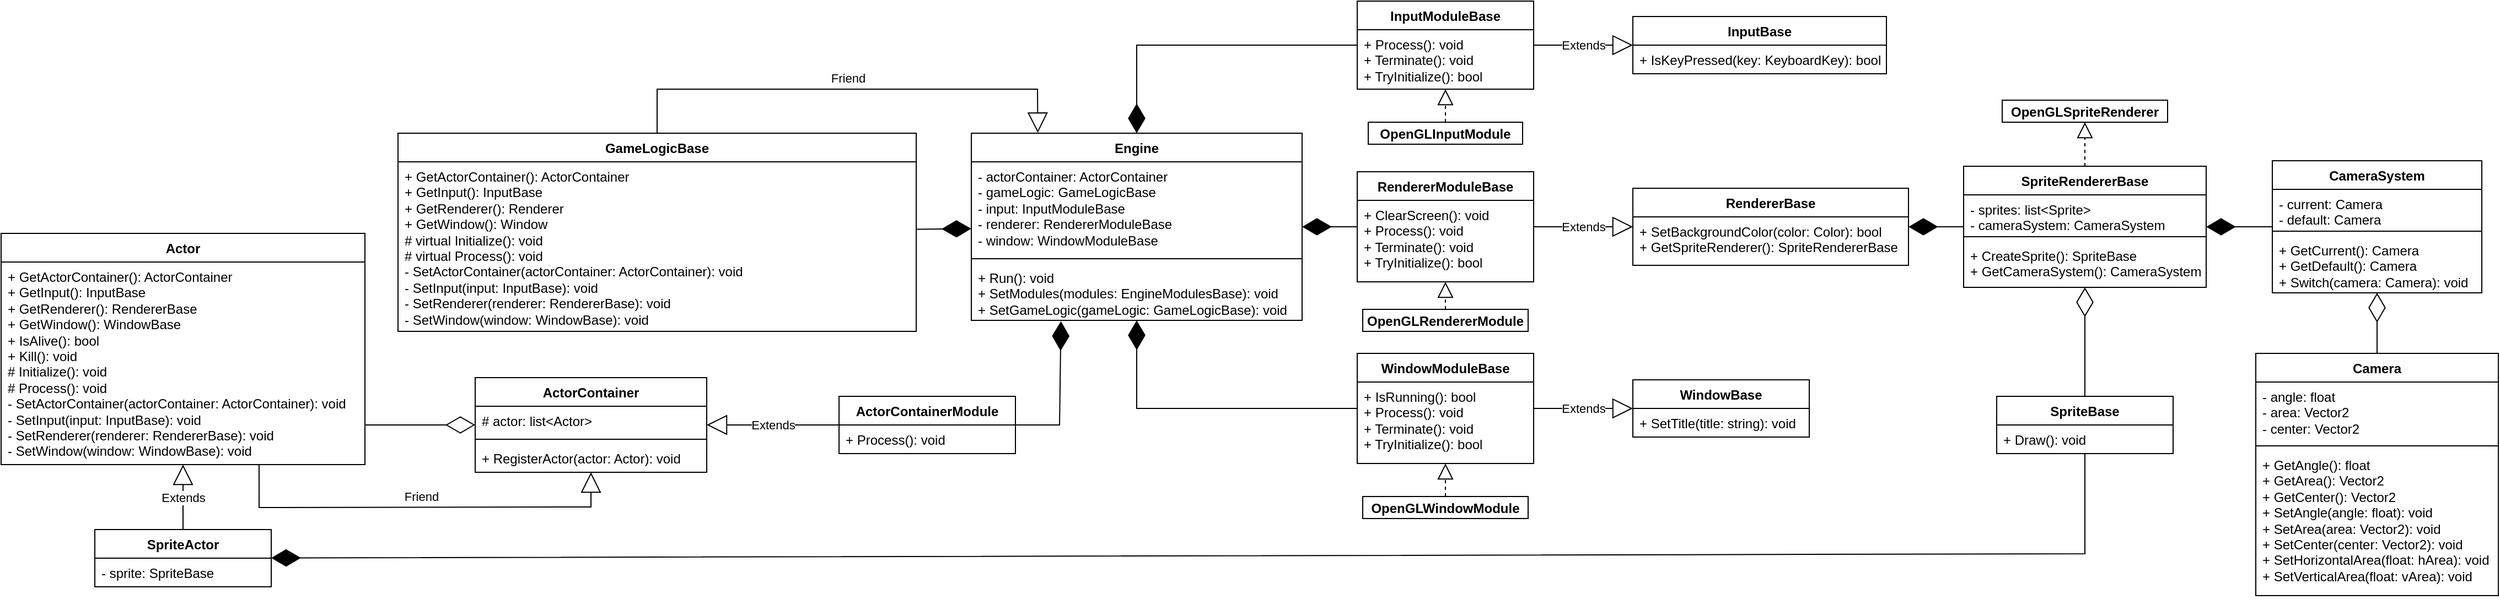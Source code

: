 <mxfile version="24.7.10">
  <diagram name="Page-1" id="s9K7G1fNYEltuWzhAecm">
    <mxGraphModel dx="2530" dy="499" grid="1" gridSize="10" guides="1" tooltips="1" connect="1" arrows="1" fold="1" page="1" pageScale="1" pageWidth="850" pageHeight="1100" math="0" shadow="0">
      <root>
        <mxCell id="0" />
        <mxCell id="1" parent="0" />
        <mxCell id="pEyvCu6OSAiKHPFv_T5z-1" value="Engine" style="swimlane;fontStyle=1;align=center;verticalAlign=top;childLayout=stackLayout;horizontal=1;startSize=26;horizontalStack=0;resizeParent=1;resizeParentMax=0;resizeLast=0;collapsible=1;marginBottom=0;whiteSpace=wrap;html=1;" parent="1" vertex="1">
          <mxGeometry x="-10" y="130" width="300" height="170" as="geometry">
            <mxRectangle x="-10" y="130" width="80" height="30" as="alternateBounds" />
          </mxGeometry>
        </mxCell>
        <mxCell id="pEyvCu6OSAiKHPFv_T5z-2" value="&lt;div&gt;- actorContainer: ActorContainer&lt;br&gt;&lt;/div&gt;&lt;div&gt;- gameLogic: GameLogicBase&lt;br&gt;&lt;/div&gt;- input: InputModuleBase&lt;div&gt;- renderer: RendererModuleBase&lt;/div&gt;&lt;div&gt;- window: WindowModuleBase&lt;/div&gt;" style="text;strokeColor=none;fillColor=none;align=left;verticalAlign=top;spacingLeft=4;spacingRight=4;overflow=hidden;rotatable=0;points=[[0,0.5],[1,0.5]];portConstraint=eastwest;whiteSpace=wrap;html=1;" parent="pEyvCu6OSAiKHPFv_T5z-1" vertex="1">
          <mxGeometry y="26" width="300" height="84" as="geometry" />
        </mxCell>
        <mxCell id="pEyvCu6OSAiKHPFv_T5z-3" value="" style="line;strokeWidth=1;fillColor=none;align=left;verticalAlign=middle;spacingTop=-1;spacingLeft=3;spacingRight=3;rotatable=0;labelPosition=right;points=[];portConstraint=eastwest;strokeColor=inherit;" parent="pEyvCu6OSAiKHPFv_T5z-1" vertex="1">
          <mxGeometry y="110" width="300" height="8" as="geometry" />
        </mxCell>
        <mxCell id="pEyvCu6OSAiKHPFv_T5z-4" value="+ Run(): void&lt;div&gt;+ SetModules(modules: EngineModulesBase): void&lt;/div&gt;&lt;div&gt;+ SetGameLogic(gameLogic: GameLogicBase): void&lt;/div&gt;" style="text;strokeColor=none;fillColor=none;align=left;verticalAlign=top;spacingLeft=4;spacingRight=4;overflow=hidden;rotatable=0;points=[[0,0.5],[1,0.5]];portConstraint=eastwest;whiteSpace=wrap;html=1;" parent="pEyvCu6OSAiKHPFv_T5z-1" vertex="1">
          <mxGeometry y="118" width="300" height="52" as="geometry" />
        </mxCell>
        <mxCell id="pEyvCu6OSAiKHPFv_T5z-5" value="" style="endArrow=diamondThin;endFill=1;endSize=24;html=1;rounded=0;" parent="1" source="pEyvCu6OSAiKHPFv_T5z-6" target="pEyvCu6OSAiKHPFv_T5z-1" edge="1">
          <mxGeometry width="160" relative="1" as="geometry">
            <mxPoint x="290" y="50" as="sourcePoint" />
            <mxPoint x="440" y="170" as="targetPoint" />
            <Array as="points">
              <mxPoint x="140" y="50" />
            </Array>
          </mxGeometry>
        </mxCell>
        <mxCell id="pEyvCu6OSAiKHPFv_T5z-6" value="InputModuleBase" style="swimlane;fontStyle=1;align=center;verticalAlign=top;childLayout=stackLayout;horizontal=1;startSize=26;horizontalStack=0;resizeParent=1;resizeParentMax=0;resizeLast=0;collapsible=1;marginBottom=0;whiteSpace=wrap;html=1;" parent="1" vertex="1">
          <mxGeometry x="340" y="10" width="160" height="80" as="geometry" />
        </mxCell>
        <mxCell id="pEyvCu6OSAiKHPFv_T5z-9" value="&lt;div&gt;+ Process(): void&lt;/div&gt;&lt;div&gt;+ Terminate(): void&lt;/div&gt;+ TryInitialize(): bool" style="text;strokeColor=none;fillColor=none;align=left;verticalAlign=top;spacingLeft=4;spacingRight=4;overflow=hidden;rotatable=0;points=[[0,0.5],[1,0.5]];portConstraint=eastwest;whiteSpace=wrap;html=1;" parent="pEyvCu6OSAiKHPFv_T5z-6" vertex="1">
          <mxGeometry y="26" width="160" height="54" as="geometry" />
        </mxCell>
        <mxCell id="pEyvCu6OSAiKHPFv_T5z-10" value="RendererModuleBase" style="swimlane;fontStyle=1;align=center;verticalAlign=top;childLayout=stackLayout;horizontal=1;startSize=26;horizontalStack=0;resizeParent=1;resizeParentMax=0;resizeLast=0;collapsible=1;marginBottom=0;whiteSpace=wrap;html=1;" parent="1" vertex="1">
          <mxGeometry x="340" y="165" width="160" height="100" as="geometry">
            <mxRectangle x="360" y="127" width="160" height="30" as="alternateBounds" />
          </mxGeometry>
        </mxCell>
        <mxCell id="pEyvCu6OSAiKHPFv_T5z-11" value="&lt;div&gt;+ ClearScreen(): void&lt;/div&gt;&lt;div&gt;+ Process(): void&lt;/div&gt;&lt;div&gt;+ Terminate(): void&lt;/div&gt;+ TryInitialize(): bool" style="text;strokeColor=none;fillColor=none;align=left;verticalAlign=top;spacingLeft=4;spacingRight=4;overflow=hidden;rotatable=0;points=[[0,0.5],[1,0.5]];portConstraint=eastwest;whiteSpace=wrap;html=1;" parent="pEyvCu6OSAiKHPFv_T5z-10" vertex="1">
          <mxGeometry y="26" width="160" height="74" as="geometry" />
        </mxCell>
        <mxCell id="pEyvCu6OSAiKHPFv_T5z-12" value="WindowModuleBase" style="swimlane;fontStyle=1;align=center;verticalAlign=top;childLayout=stackLayout;horizontal=1;startSize=26;horizontalStack=0;resizeParent=1;resizeParentMax=0;resizeLast=0;collapsible=1;marginBottom=0;whiteSpace=wrap;html=1;" parent="1" vertex="1">
          <mxGeometry x="340" y="330" width="160" height="100" as="geometry" />
        </mxCell>
        <mxCell id="pEyvCu6OSAiKHPFv_T5z-13" value="&lt;div&gt;+ IsRunning(): bool&lt;/div&gt;&lt;div&gt;+ Process(): void&lt;/div&gt;&lt;div&gt;+ Terminate(): void&lt;/div&gt;+ TryInitialize(): bool" style="text;strokeColor=none;fillColor=none;align=left;verticalAlign=top;spacingLeft=4;spacingRight=4;overflow=hidden;rotatable=0;points=[[0,0.5],[1,0.5]];portConstraint=eastwest;whiteSpace=wrap;html=1;" parent="pEyvCu6OSAiKHPFv_T5z-12" vertex="1">
          <mxGeometry y="26" width="160" height="74" as="geometry" />
        </mxCell>
        <mxCell id="pEyvCu6OSAiKHPFv_T5z-14" value="" style="endArrow=diamondThin;endFill=1;endSize=24;html=1;rounded=0;" parent="1" source="pEyvCu6OSAiKHPFv_T5z-10" target="pEyvCu6OSAiKHPFv_T5z-1" edge="1">
          <mxGeometry width="160" relative="1" as="geometry">
            <mxPoint x="150" y="340" as="sourcePoint" />
            <mxPoint x="310" y="340" as="targetPoint" />
          </mxGeometry>
        </mxCell>
        <mxCell id="pEyvCu6OSAiKHPFv_T5z-15" value="" style="endArrow=diamondThin;endFill=1;endSize=24;html=1;rounded=0;" parent="1" source="pEyvCu6OSAiKHPFv_T5z-12" target="pEyvCu6OSAiKHPFv_T5z-1" edge="1">
          <mxGeometry width="160" relative="1" as="geometry">
            <mxPoint x="130" y="310" as="sourcePoint" />
            <mxPoint x="290" y="310" as="targetPoint" />
            <Array as="points">
              <mxPoint x="140" y="380" />
            </Array>
          </mxGeometry>
        </mxCell>
        <mxCell id="pEyvCu6OSAiKHPFv_T5z-16" value="InputBase" style="swimlane;fontStyle=1;align=center;verticalAlign=top;childLayout=stackLayout;horizontal=1;startSize=26;horizontalStack=0;resizeParent=1;resizeParentMax=0;resizeLast=0;collapsible=1;marginBottom=0;whiteSpace=wrap;html=1;" parent="1" vertex="1">
          <mxGeometry x="590" y="24" width="230" height="52" as="geometry" />
        </mxCell>
        <mxCell id="pEyvCu6OSAiKHPFv_T5z-17" value="+ IsKeyPressed(key: KeyboardKey): bool" style="text;strokeColor=none;fillColor=none;align=left;verticalAlign=top;spacingLeft=4;spacingRight=4;overflow=hidden;rotatable=0;points=[[0,0.5],[1,0.5]];portConstraint=eastwest;whiteSpace=wrap;html=1;" parent="pEyvCu6OSAiKHPFv_T5z-16" vertex="1">
          <mxGeometry y="26" width="230" height="26" as="geometry" />
        </mxCell>
        <mxCell id="pEyvCu6OSAiKHPFv_T5z-20" value="Extends" style="endArrow=block;endSize=16;endFill=0;html=1;rounded=0;" parent="1" source="pEyvCu6OSAiKHPFv_T5z-6" target="pEyvCu6OSAiKHPFv_T5z-16" edge="1">
          <mxGeometry width="160" relative="1" as="geometry">
            <mxPoint x="180" y="280" as="sourcePoint" />
            <mxPoint x="340" y="280" as="targetPoint" />
          </mxGeometry>
        </mxCell>
        <mxCell id="pEyvCu6OSAiKHPFv_T5z-21" value="RendererBase" style="swimlane;fontStyle=1;align=center;verticalAlign=top;childLayout=stackLayout;horizontal=1;startSize=26;horizontalStack=0;resizeParent=1;resizeParentMax=0;resizeLast=0;collapsible=1;marginBottom=0;whiteSpace=wrap;html=1;" parent="1" vertex="1">
          <mxGeometry x="590" y="180" width="250" height="70" as="geometry" />
        </mxCell>
        <mxCell id="pEyvCu6OSAiKHPFv_T5z-22" value="+ SetBackgroundColor(color: Color): bool&lt;div&gt;+ GetSpriteRenderer(): SpriteRendererBase&lt;/div&gt;" style="text;strokeColor=none;fillColor=none;align=left;verticalAlign=top;spacingLeft=4;spacingRight=4;overflow=hidden;rotatable=0;points=[[0,0.5],[1,0.5]];portConstraint=eastwest;whiteSpace=wrap;html=1;" parent="pEyvCu6OSAiKHPFv_T5z-21" vertex="1">
          <mxGeometry y="26" width="250" height="44" as="geometry" />
        </mxCell>
        <mxCell id="pEyvCu6OSAiKHPFv_T5z-25" value="Extends" style="endArrow=block;endSize=16;endFill=0;html=1;rounded=0;" parent="1" source="pEyvCu6OSAiKHPFv_T5z-10" target="pEyvCu6OSAiKHPFv_T5z-21" edge="1">
          <mxGeometry width="160" relative="1" as="geometry">
            <mxPoint x="520" y="293" as="sourcePoint" />
            <mxPoint x="680" y="293" as="targetPoint" />
          </mxGeometry>
        </mxCell>
        <mxCell id="pEyvCu6OSAiKHPFv_T5z-26" value="WindowBase" style="swimlane;fontStyle=1;align=center;verticalAlign=top;childLayout=stackLayout;horizontal=1;startSize=26;horizontalStack=0;resizeParent=1;resizeParentMax=0;resizeLast=0;collapsible=1;marginBottom=0;whiteSpace=wrap;html=1;" parent="1" vertex="1">
          <mxGeometry x="590" y="354" width="160" height="52" as="geometry" />
        </mxCell>
        <mxCell id="pEyvCu6OSAiKHPFv_T5z-29" value="+ SetTitle(title: string): void" style="text;strokeColor=none;fillColor=none;align=left;verticalAlign=top;spacingLeft=4;spacingRight=4;overflow=hidden;rotatable=0;points=[[0,0.5],[1,0.5]];portConstraint=eastwest;whiteSpace=wrap;html=1;" parent="pEyvCu6OSAiKHPFv_T5z-26" vertex="1">
          <mxGeometry y="26" width="160" height="26" as="geometry" />
        </mxCell>
        <mxCell id="pEyvCu6OSAiKHPFv_T5z-30" value="Extends" style="endArrow=block;endSize=16;endFill=0;html=1;rounded=0;" parent="1" source="pEyvCu6OSAiKHPFv_T5z-12" target="pEyvCu6OSAiKHPFv_T5z-26" edge="1">
          <mxGeometry width="160" relative="1" as="geometry">
            <mxPoint x="350" y="476" as="sourcePoint" />
            <mxPoint x="510" y="476" as="targetPoint" />
          </mxGeometry>
        </mxCell>
        <mxCell id="pEyvCu6OSAiKHPFv_T5z-31" value="" style="endArrow=block;dashed=1;endFill=0;endSize=12;html=1;rounded=0;" parent="1" source="pEyvCu6OSAiKHPFv_T5z-36" target="pEyvCu6OSAiKHPFv_T5z-6" edge="1">
          <mxGeometry width="160" relative="1" as="geometry">
            <mxPoint x="420" y="144" as="sourcePoint" />
            <mxPoint x="470" y="170" as="targetPoint" />
          </mxGeometry>
        </mxCell>
        <mxCell id="pEyvCu6OSAiKHPFv_T5z-36" value="&lt;p style=&quot;margin:0px;margin-top:4px;text-align:center;&quot;&gt;&lt;b&gt;OpenGLInputModule&lt;/b&gt;&lt;/p&gt;" style="verticalAlign=top;align=left;overflow=fill;html=1;whiteSpace=wrap;" parent="1" vertex="1">
          <mxGeometry x="350" y="120" width="140" height="20" as="geometry" />
        </mxCell>
        <mxCell id="pEyvCu6OSAiKHPFv_T5z-37" value="&lt;p style=&quot;margin:0px;margin-top:4px;text-align:center;&quot;&gt;&lt;b&gt;OpenGLRendererModule&lt;/b&gt;&lt;/p&gt;" style="verticalAlign=top;align=left;overflow=fill;html=1;whiteSpace=wrap;" parent="1" vertex="1">
          <mxGeometry x="345" y="290" width="150" height="20" as="geometry" />
        </mxCell>
        <mxCell id="pEyvCu6OSAiKHPFv_T5z-38" value="&lt;p style=&quot;margin:0px;margin-top:4px;text-align:center;&quot;&gt;&lt;b&gt;OpenGLWindowModule&lt;/b&gt;&lt;/p&gt;" style="verticalAlign=top;align=left;overflow=fill;html=1;whiteSpace=wrap;" parent="1" vertex="1">
          <mxGeometry x="345" y="460" width="150" height="20" as="geometry" />
        </mxCell>
        <mxCell id="pEyvCu6OSAiKHPFv_T5z-39" value="" style="endArrow=block;dashed=1;endFill=0;endSize=12;html=1;rounded=0;" parent="1" source="pEyvCu6OSAiKHPFv_T5z-37" target="pEyvCu6OSAiKHPFv_T5z-10" edge="1">
          <mxGeometry width="160" relative="1" as="geometry">
            <mxPoint x="100" y="350" as="sourcePoint" />
            <mxPoint x="260" y="350" as="targetPoint" />
          </mxGeometry>
        </mxCell>
        <mxCell id="pEyvCu6OSAiKHPFv_T5z-40" value="" style="endArrow=block;dashed=1;endFill=0;endSize=12;html=1;rounded=0;" parent="1" source="pEyvCu6OSAiKHPFv_T5z-38" target="pEyvCu6OSAiKHPFv_T5z-12" edge="1">
          <mxGeometry width="160" relative="1" as="geometry">
            <mxPoint x="110" y="460" as="sourcePoint" />
            <mxPoint x="270" y="460" as="targetPoint" />
          </mxGeometry>
        </mxCell>
        <mxCell id="pEyvCu6OSAiKHPFv_T5z-41" value="Actor" style="swimlane;fontStyle=1;align=center;verticalAlign=top;childLayout=stackLayout;horizontal=1;startSize=26;horizontalStack=0;resizeParent=1;resizeParentMax=0;resizeLast=0;collapsible=1;marginBottom=0;whiteSpace=wrap;html=1;" parent="1" vertex="1">
          <mxGeometry x="-890" y="221" width="330" height="210" as="geometry" />
        </mxCell>
        <mxCell id="pEyvCu6OSAiKHPFv_T5z-44" value="&lt;div&gt;+ GetActorContainer(): ActorContainer&lt;/div&gt;+ GetInput(): InputBase&lt;div&gt;+ GetRenderer(): RendererBase&lt;/div&gt;&lt;div&gt;&lt;span style=&quot;background-color: initial;&quot;&gt;+ GetWindow(): WindowBase&lt;/span&gt;&lt;br&gt;&lt;/div&gt;&lt;div&gt;+ IsAlive(): bool&lt;/div&gt;&lt;div&gt;+ Kill(): void&lt;/div&gt;&lt;div&gt;# Initialize(): void&lt;/div&gt;&lt;div&gt;# Process(): void&lt;/div&gt;&lt;div&gt;&lt;span style=&quot;background-color: initial;&quot;&gt;- SetActorContainer(actorContainer: ActorContainer): void&lt;/span&gt;&lt;/div&gt;&lt;div&gt;&lt;span style=&quot;background-color: initial;&quot;&gt;-&lt;/span&gt;&lt;span style=&quot;background-color: initial;&quot;&gt;&amp;nbsp;SetInput(&lt;/span&gt;&lt;span style=&quot;background-color: initial;&quot;&gt;input: InputBase&lt;/span&gt;&lt;span style=&quot;background-color: initial;&quot;&gt;): void&lt;/span&gt;&lt;br&gt;&lt;/div&gt;&lt;div&gt;&lt;span style=&quot;background-color: initial;&quot;&gt;- SetRenderer(renderer: RendererBase): void&lt;/span&gt;&lt;/div&gt;&lt;div&gt;&lt;span style=&quot;background-color: initial;&quot;&gt;- SetWindow(window: WindowBase): void&lt;/span&gt;&lt;br&gt;&lt;/div&gt;" style="text;strokeColor=none;fillColor=none;align=left;verticalAlign=top;spacingLeft=4;spacingRight=4;overflow=hidden;rotatable=0;points=[[0,0.5],[1,0.5]];portConstraint=eastwest;whiteSpace=wrap;html=1;" parent="pEyvCu6OSAiKHPFv_T5z-41" vertex="1">
          <mxGeometry y="26" width="330" height="184" as="geometry" />
        </mxCell>
        <mxCell id="pEyvCu6OSAiKHPFv_T5z-45" value="GameLogicBase" style="swimlane;fontStyle=1;align=center;verticalAlign=top;childLayout=stackLayout;horizontal=1;startSize=26;horizontalStack=0;resizeParent=1;resizeParentMax=0;resizeLast=0;collapsible=1;marginBottom=0;whiteSpace=wrap;html=1;" parent="1" vertex="1">
          <mxGeometry x="-530" y="130" width="470" height="180" as="geometry" />
        </mxCell>
        <mxCell id="pEyvCu6OSAiKHPFv_T5z-48" value="&lt;div&gt;&lt;span style=&quot;background-color: initial;&quot;&gt;+ GetActorContainer(): ActorContainer&lt;/span&gt;&lt;/div&gt;&lt;div&gt;&lt;span style=&quot;background-color: initial;&quot;&gt;+ GetInput(): InputBase&lt;/span&gt;&lt;br&gt;&lt;/div&gt;&lt;div&gt;&lt;span style=&quot;background-color: initial;&quot;&gt;+ GetRenderer(): Renderer&lt;/span&gt;&lt;/div&gt;&lt;div&gt;&lt;span style=&quot;background-color: initial;&quot;&gt;+ GetWindow(): Window&lt;/span&gt;&lt;br&gt;&lt;/div&gt;&lt;div&gt;&lt;div&gt;&lt;span style=&quot;background-color: initial;&quot;&gt;# virtual Initialize(): void&lt;/span&gt;&lt;br&gt;&lt;/div&gt;&lt;div&gt;&lt;span style=&quot;background-color: initial;&quot;&gt;# virtual Process(): void&lt;/span&gt;&lt;/div&gt;&lt;/div&gt;&lt;div&gt;- SetActorContainer(actorContainer: ActorContainer): void&lt;span style=&quot;background-color: initial;&quot;&gt;&lt;br&gt;&lt;/span&gt;&lt;/div&gt;&lt;div&gt;- SetInput(input: InputBase): void&lt;span style=&quot;background-color: initial;&quot;&gt;&lt;br&gt;&lt;/span&gt;&lt;/div&gt;&lt;div&gt;- SetRenderer(renderer: RendererBase): void&lt;/div&gt;&lt;div&gt;- SetWindow(window: WindowBase): void&lt;/div&gt;" style="text;strokeColor=none;fillColor=none;align=left;verticalAlign=top;spacingLeft=4;spacingRight=4;overflow=hidden;rotatable=0;points=[[0,0.5],[1,0.5]];portConstraint=eastwest;whiteSpace=wrap;html=1;" parent="pEyvCu6OSAiKHPFv_T5z-45" vertex="1">
          <mxGeometry y="26" width="470" height="154" as="geometry" />
        </mxCell>
        <mxCell id="pEyvCu6OSAiKHPFv_T5z-59" value="" style="endArrow=diamondThin;endFill=1;endSize=24;html=1;rounded=0;entryX=0.271;entryY=1.014;entryDx=0;entryDy=0;entryPerimeter=0;" parent="1" source="pEyvCu6OSAiKHPFv_T5z-62" target="pEyvCu6OSAiKHPFv_T5z-4" edge="1">
          <mxGeometry width="160" relative="1" as="geometry">
            <mxPoint x="-130" y="420" as="sourcePoint" />
            <mxPoint x="30" y="420" as="targetPoint" />
            <Array as="points">
              <mxPoint x="70" y="395" />
            </Array>
          </mxGeometry>
        </mxCell>
        <mxCell id="pEyvCu6OSAiKHPFv_T5z-61" value="Friend" style="endArrow=block;endSize=16;endFill=0;html=1;rounded=0;exitX=0.709;exitY=1.001;exitDx=0;exitDy=0;exitPerimeter=0;" parent="1" source="pEyvCu6OSAiKHPFv_T5z-44" target="pEyvCu6OSAiKHPFv_T5z-68" edge="1">
          <mxGeometry y="10" width="160" relative="1" as="geometry">
            <mxPoint x="-656" y="430" as="sourcePoint" />
            <mxPoint x="-355" y="447.5" as="targetPoint" />
            <mxPoint as="offset" />
            <Array as="points">
              <mxPoint x="-656" y="470" />
              <mxPoint x="-355" y="469.5" />
            </Array>
          </mxGeometry>
        </mxCell>
        <mxCell id="pEyvCu6OSAiKHPFv_T5z-62" value="ActorContainerModule" style="swimlane;fontStyle=1;align=center;verticalAlign=top;childLayout=stackLayout;horizontal=1;startSize=26;horizontalStack=0;resizeParent=1;resizeParentMax=0;resizeLast=0;collapsible=1;marginBottom=0;whiteSpace=wrap;html=1;" parent="1" vertex="1">
          <mxGeometry x="-130" y="369" width="160" height="52" as="geometry" />
        </mxCell>
        <mxCell id="pEyvCu6OSAiKHPFv_T5z-65" value="+ Process(): void" style="text;strokeColor=none;fillColor=none;align=left;verticalAlign=top;spacingLeft=4;spacingRight=4;overflow=hidden;rotatable=0;points=[[0,0.5],[1,0.5]];portConstraint=eastwest;whiteSpace=wrap;html=1;" parent="pEyvCu6OSAiKHPFv_T5z-62" vertex="1">
          <mxGeometry y="26" width="160" height="26" as="geometry" />
        </mxCell>
        <mxCell id="pEyvCu6OSAiKHPFv_T5z-67" value="Extends" style="endArrow=block;endSize=16;endFill=0;html=1;rounded=0;" parent="1" source="pEyvCu6OSAiKHPFv_T5z-62" target="pEyvCu6OSAiKHPFv_T5z-68" edge="1">
          <mxGeometry width="160" relative="1" as="geometry">
            <mxPoint x="-480" y="540" as="sourcePoint" />
            <mxPoint x="-250" y="395.0" as="targetPoint" />
          </mxGeometry>
        </mxCell>
        <mxCell id="pEyvCu6OSAiKHPFv_T5z-68" value="ActorContainer" style="swimlane;fontStyle=1;align=center;verticalAlign=top;childLayout=stackLayout;horizontal=1;startSize=26;horizontalStack=0;resizeParent=1;resizeParentMax=0;resizeLast=0;collapsible=1;marginBottom=0;whiteSpace=wrap;html=1;" parent="1" vertex="1">
          <mxGeometry x="-460" y="352" width="210" height="86" as="geometry" />
        </mxCell>
        <mxCell id="pEyvCu6OSAiKHPFv_T5z-69" value="# actor: list&amp;lt;Actor&amp;gt;" style="text;strokeColor=none;fillColor=none;align=left;verticalAlign=top;spacingLeft=4;spacingRight=4;overflow=hidden;rotatable=0;points=[[0,0.5],[1,0.5]];portConstraint=eastwest;whiteSpace=wrap;html=1;" parent="pEyvCu6OSAiKHPFv_T5z-68" vertex="1">
          <mxGeometry y="26" width="210" height="26" as="geometry" />
        </mxCell>
        <mxCell id="pEyvCu6OSAiKHPFv_T5z-70" value="" style="line;strokeWidth=1;fillColor=none;align=left;verticalAlign=middle;spacingTop=-1;spacingLeft=3;spacingRight=3;rotatable=0;labelPosition=right;points=[];portConstraint=eastwest;strokeColor=inherit;" parent="pEyvCu6OSAiKHPFv_T5z-68" vertex="1">
          <mxGeometry y="52" width="210" height="8" as="geometry" />
        </mxCell>
        <mxCell id="pEyvCu6OSAiKHPFv_T5z-71" value="+ RegisterActor(actor: Actor): void" style="text;strokeColor=none;fillColor=none;align=left;verticalAlign=top;spacingLeft=4;spacingRight=4;overflow=hidden;rotatable=0;points=[[0,0.5],[1,0.5]];portConstraint=eastwest;whiteSpace=wrap;html=1;" parent="pEyvCu6OSAiKHPFv_T5z-68" vertex="1">
          <mxGeometry y="60" width="210" height="26" as="geometry" />
        </mxCell>
        <mxCell id="pEyvCu6OSAiKHPFv_T5z-76" value="" style="endArrow=diamondThin;endFill=1;endSize=24;html=1;rounded=0;" parent="1" source="pEyvCu6OSAiKHPFv_T5z-45" target="pEyvCu6OSAiKHPFv_T5z-1" edge="1">
          <mxGeometry width="160" relative="1" as="geometry">
            <mxPoint x="-60" y="215.0" as="sourcePoint" />
            <mxPoint x="-110" y="310" as="targetPoint" />
          </mxGeometry>
        </mxCell>
        <mxCell id="pEyvCu6OSAiKHPFv_T5z-78" value="Friend" style="endArrow=block;endSize=16;endFill=0;html=1;rounded=0;entryX=0.201;entryY=-0.002;entryDx=0;entryDy=0;entryPerimeter=0;" parent="1" source="pEyvCu6OSAiKHPFv_T5z-45" target="pEyvCu6OSAiKHPFv_T5z-1" edge="1">
          <mxGeometry y="10" width="160" relative="1" as="geometry">
            <mxPoint x="-939" y="321" as="sourcePoint" />
            <mxPoint x="-345" y="448" as="targetPoint" />
            <mxPoint as="offset" />
            <Array as="points">
              <mxPoint x="-295" y="90" />
              <mxPoint x="50" y="90" />
            </Array>
          </mxGeometry>
        </mxCell>
        <mxCell id="pEyvCu6OSAiKHPFv_T5z-84" value="SpriteRendererBase" style="swimlane;fontStyle=1;align=center;verticalAlign=top;childLayout=stackLayout;horizontal=1;startSize=26;horizontalStack=0;resizeParent=1;resizeParentMax=0;resizeLast=0;collapsible=1;marginBottom=0;whiteSpace=wrap;html=1;" parent="1" vertex="1">
          <mxGeometry x="890" y="160" width="220" height="110" as="geometry" />
        </mxCell>
        <mxCell id="pEyvCu6OSAiKHPFv_T5z-85" value="- sprites: list&amp;lt;Sprite&amp;gt;&lt;div&gt;- cameraSystem: CameraSystem&lt;/div&gt;" style="text;strokeColor=none;fillColor=none;align=left;verticalAlign=top;spacingLeft=4;spacingRight=4;overflow=hidden;rotatable=0;points=[[0,0.5],[1,0.5]];portConstraint=eastwest;whiteSpace=wrap;html=1;" parent="pEyvCu6OSAiKHPFv_T5z-84" vertex="1">
          <mxGeometry y="26" width="220" height="34" as="geometry" />
        </mxCell>
        <mxCell id="pEyvCu6OSAiKHPFv_T5z-86" value="" style="line;strokeWidth=1;fillColor=none;align=left;verticalAlign=middle;spacingTop=-1;spacingLeft=3;spacingRight=3;rotatable=0;labelPosition=right;points=[];portConstraint=eastwest;strokeColor=inherit;" parent="pEyvCu6OSAiKHPFv_T5z-84" vertex="1">
          <mxGeometry y="60" width="220" height="8" as="geometry" />
        </mxCell>
        <mxCell id="pEyvCu6OSAiKHPFv_T5z-87" value="+ CreateSprite(): SpriteBase&lt;div&gt;+ GetCameraSystem(): CameraSystem&lt;/div&gt;" style="text;strokeColor=none;fillColor=none;align=left;verticalAlign=top;spacingLeft=4;spacingRight=4;overflow=hidden;rotatable=0;points=[[0,0.5],[1,0.5]];portConstraint=eastwest;whiteSpace=wrap;html=1;" parent="pEyvCu6OSAiKHPFv_T5z-84" vertex="1">
          <mxGeometry y="68" width="220" height="42" as="geometry" />
        </mxCell>
        <mxCell id="pEyvCu6OSAiKHPFv_T5z-88" value="SpriteBase" style="swimlane;fontStyle=1;align=center;verticalAlign=top;childLayout=stackLayout;horizontal=1;startSize=26;horizontalStack=0;resizeParent=1;resizeParentMax=0;resizeLast=0;collapsible=1;marginBottom=0;whiteSpace=wrap;html=1;" parent="1" vertex="1">
          <mxGeometry x="920" y="369" width="160" height="52" as="geometry" />
        </mxCell>
        <mxCell id="pEyvCu6OSAiKHPFv_T5z-91" value="+ Draw(): void" style="text;strokeColor=none;fillColor=none;align=left;verticalAlign=top;spacingLeft=4;spacingRight=4;overflow=hidden;rotatable=0;points=[[0,0.5],[1,0.5]];portConstraint=eastwest;whiteSpace=wrap;html=1;" parent="pEyvCu6OSAiKHPFv_T5z-88" vertex="1">
          <mxGeometry y="26" width="160" height="26" as="geometry" />
        </mxCell>
        <mxCell id="pEyvCu6OSAiKHPFv_T5z-92" value="" style="endArrow=diamondThin;endFill=1;endSize=24;html=1;rounded=0;" parent="1" source="pEyvCu6OSAiKHPFv_T5z-84" target="pEyvCu6OSAiKHPFv_T5z-21" edge="1">
          <mxGeometry width="160" relative="1" as="geometry">
            <mxPoint x="630" y="290" as="sourcePoint" />
            <mxPoint x="790" y="290" as="targetPoint" />
          </mxGeometry>
        </mxCell>
        <mxCell id="pEyvCu6OSAiKHPFv_T5z-99" value="" style="endArrow=diamondThin;endFill=0;endSize=24;html=1;rounded=0;" parent="1" source="pEyvCu6OSAiKHPFv_T5z-88" target="pEyvCu6OSAiKHPFv_T5z-84" edge="1">
          <mxGeometry width="160" relative="1" as="geometry">
            <mxPoint x="780" y="290" as="sourcePoint" />
            <mxPoint x="940" y="290" as="targetPoint" />
          </mxGeometry>
        </mxCell>
        <mxCell id="pEyvCu6OSAiKHPFv_T5z-100" value="" style="endArrow=diamondThin;endFill=0;endSize=24;html=1;rounded=0;" parent="1" target="pEyvCu6OSAiKHPFv_T5z-68" edge="1">
          <mxGeometry width="160" relative="1" as="geometry">
            <mxPoint x="-560" y="395" as="sourcePoint" />
            <mxPoint x="-400" y="410" as="targetPoint" />
          </mxGeometry>
        </mxCell>
        <mxCell id="pEyvCu6OSAiKHPFv_T5z-101" value="SpriteActor" style="swimlane;fontStyle=1;align=center;verticalAlign=top;childLayout=stackLayout;horizontal=1;startSize=26;horizontalStack=0;resizeParent=1;resizeParentMax=0;resizeLast=0;collapsible=1;marginBottom=0;whiteSpace=wrap;html=1;" parent="1" vertex="1">
          <mxGeometry x="-805" y="490" width="160" height="52" as="geometry" />
        </mxCell>
        <mxCell id="pEyvCu6OSAiKHPFv_T5z-102" value="- sprite: SpriteBase" style="text;strokeColor=none;fillColor=none;align=left;verticalAlign=top;spacingLeft=4;spacingRight=4;overflow=hidden;rotatable=0;points=[[0,0.5],[1,0.5]];portConstraint=eastwest;whiteSpace=wrap;html=1;" parent="pEyvCu6OSAiKHPFv_T5z-101" vertex="1">
          <mxGeometry y="26" width="160" height="26" as="geometry" />
        </mxCell>
        <mxCell id="pEyvCu6OSAiKHPFv_T5z-105" value="Extends" style="endArrow=block;endSize=16;endFill=0;html=1;rounded=0;" parent="1" source="pEyvCu6OSAiKHPFv_T5z-101" target="pEyvCu6OSAiKHPFv_T5z-44" edge="1">
          <mxGeometry width="160" relative="1" as="geometry">
            <mxPoint x="-900" y="530" as="sourcePoint" />
            <mxPoint x="-740" y="530" as="targetPoint" />
          </mxGeometry>
        </mxCell>
        <mxCell id="pEyvCu6OSAiKHPFv_T5z-106" value="" style="endArrow=diamondThin;endFill=1;endSize=24;html=1;rounded=0;" parent="1" source="pEyvCu6OSAiKHPFv_T5z-88" target="pEyvCu6OSAiKHPFv_T5z-101" edge="1">
          <mxGeometry width="160" relative="1" as="geometry">
            <mxPoint x="-660" y="610" as="sourcePoint" />
            <mxPoint x="-500" y="610" as="targetPoint" />
            <Array as="points">
              <mxPoint x="1000" y="512" />
            </Array>
          </mxGeometry>
        </mxCell>
        <mxCell id="YkqR3kPHBxW0k3-1XHl0-1" value="Camera" style="swimlane;fontStyle=1;align=center;verticalAlign=top;childLayout=stackLayout;horizontal=1;startSize=26;horizontalStack=0;resizeParent=1;resizeParentMax=0;resizeLast=0;collapsible=1;marginBottom=0;whiteSpace=wrap;html=1;" vertex="1" parent="1">
          <mxGeometry x="1155" y="330" width="220" height="220" as="geometry" />
        </mxCell>
        <mxCell id="YkqR3kPHBxW0k3-1XHl0-2" value="&lt;div&gt;&lt;span style=&quot;background-color: initial;&quot;&gt;- angle: float&lt;/span&gt;&lt;br&gt;&lt;/div&gt;&lt;div&gt;- area: Vector2&lt;span style=&quot;background-color: initial;&quot;&gt;&lt;br&gt;&lt;/span&gt;&lt;/div&gt;&lt;div&gt;- center: Vector2&lt;/div&gt;" style="text;strokeColor=none;fillColor=none;align=left;verticalAlign=top;spacingLeft=4;spacingRight=4;overflow=hidden;rotatable=0;points=[[0,0.5],[1,0.5]];portConstraint=eastwest;whiteSpace=wrap;html=1;" vertex="1" parent="YkqR3kPHBxW0k3-1XHl0-1">
          <mxGeometry y="26" width="220" height="54" as="geometry" />
        </mxCell>
        <mxCell id="YkqR3kPHBxW0k3-1XHl0-3" value="" style="line;strokeWidth=1;fillColor=none;align=left;verticalAlign=middle;spacingTop=-1;spacingLeft=3;spacingRight=3;rotatable=0;labelPosition=right;points=[];portConstraint=eastwest;strokeColor=inherit;" vertex="1" parent="YkqR3kPHBxW0k3-1XHl0-1">
          <mxGeometry y="80" width="220" height="8" as="geometry" />
        </mxCell>
        <mxCell id="YkqR3kPHBxW0k3-1XHl0-4" value="&lt;div&gt;+ GetAngle(): float&lt;/div&gt;&lt;div&gt;+ GetArea(): Vector2&lt;/div&gt;&lt;div&gt;+ GetCenter(): Vector2&lt;/div&gt;&lt;div&gt;+ SetAngle(angle: float): void&lt;/div&gt;&lt;div&gt;+ SetArea(area: Vector2): void&lt;/div&gt;&lt;div&gt;+ SetCenter(center: Vector2): void&lt;/div&gt;&lt;div&gt;+ SetHorizontalArea(float: hArea): void&lt;/div&gt;&lt;div&gt;+ SetVerticalArea(float: vArea): void&lt;/div&gt;" style="text;strokeColor=none;fillColor=none;align=left;verticalAlign=top;spacingLeft=4;spacingRight=4;overflow=hidden;rotatable=0;points=[[0,0.5],[1,0.5]];portConstraint=eastwest;whiteSpace=wrap;html=1;" vertex="1" parent="YkqR3kPHBxW0k3-1XHl0-1">
          <mxGeometry y="88" width="220" height="132" as="geometry" />
        </mxCell>
        <mxCell id="YkqR3kPHBxW0k3-1XHl0-6" value="CameraSystem" style="swimlane;fontStyle=1;align=center;verticalAlign=top;childLayout=stackLayout;horizontal=1;startSize=26;horizontalStack=0;resizeParent=1;resizeParentMax=0;resizeLast=0;collapsible=1;marginBottom=0;whiteSpace=wrap;html=1;" vertex="1" parent="1">
          <mxGeometry x="1170" y="155" width="190" height="120" as="geometry" />
        </mxCell>
        <mxCell id="YkqR3kPHBxW0k3-1XHl0-7" value="- current: Camera&lt;div&gt;- default: Camera&lt;/div&gt;" style="text;strokeColor=none;fillColor=none;align=left;verticalAlign=top;spacingLeft=4;spacingRight=4;overflow=hidden;rotatable=0;points=[[0,0.5],[1,0.5]];portConstraint=eastwest;whiteSpace=wrap;html=1;" vertex="1" parent="YkqR3kPHBxW0k3-1XHl0-6">
          <mxGeometry y="26" width="190" height="34" as="geometry" />
        </mxCell>
        <mxCell id="YkqR3kPHBxW0k3-1XHl0-8" value="" style="line;strokeWidth=1;fillColor=none;align=left;verticalAlign=middle;spacingTop=-1;spacingLeft=3;spacingRight=3;rotatable=0;labelPosition=right;points=[];portConstraint=eastwest;strokeColor=inherit;" vertex="1" parent="YkqR3kPHBxW0k3-1XHl0-6">
          <mxGeometry y="60" width="190" height="8" as="geometry" />
        </mxCell>
        <mxCell id="YkqR3kPHBxW0k3-1XHl0-9" value="&lt;div&gt;+ GetCurrent(): Camera&lt;/div&gt;+ GetDefault(): Camera&lt;div&gt;+ Switch(camera: Camera): void&lt;/div&gt;" style="text;strokeColor=none;fillColor=none;align=left;verticalAlign=top;spacingLeft=4;spacingRight=4;overflow=hidden;rotatable=0;points=[[0,0.5],[1,0.5]];portConstraint=eastwest;whiteSpace=wrap;html=1;" vertex="1" parent="YkqR3kPHBxW0k3-1XHl0-6">
          <mxGeometry y="68" width="190" height="52" as="geometry" />
        </mxCell>
        <mxCell id="YkqR3kPHBxW0k3-1XHl0-21" value="&lt;p style=&quot;margin:0px;margin-top:4px;text-align:center;&quot;&gt;&lt;b&gt;OpenGLSpriteRenderer&lt;/b&gt;&lt;/p&gt;" style="verticalAlign=top;align=left;overflow=fill;html=1;whiteSpace=wrap;" vertex="1" parent="1">
          <mxGeometry x="925" y="100" width="150" height="20" as="geometry" />
        </mxCell>
        <mxCell id="YkqR3kPHBxW0k3-1XHl0-22" value="" style="endArrow=block;dashed=1;endFill=0;endSize=12;html=1;rounded=0;" edge="1" parent="1" source="pEyvCu6OSAiKHPFv_T5z-84" target="YkqR3kPHBxW0k3-1XHl0-21">
          <mxGeometry width="160" relative="1" as="geometry">
            <mxPoint x="720" y="290" as="sourcePoint" />
            <mxPoint x="880" y="290" as="targetPoint" />
          </mxGeometry>
        </mxCell>
        <mxCell id="YkqR3kPHBxW0k3-1XHl0-23" value="" style="endArrow=diamondThin;endFill=1;endSize=24;html=1;rounded=0;" edge="1" parent="1" source="YkqR3kPHBxW0k3-1XHl0-6" target="pEyvCu6OSAiKHPFv_T5z-84">
          <mxGeometry width="160" relative="1" as="geometry">
            <mxPoint x="1060" y="290" as="sourcePoint" />
            <mxPoint x="1220" y="290" as="targetPoint" />
          </mxGeometry>
        </mxCell>
        <mxCell id="YkqR3kPHBxW0k3-1XHl0-24" value="" style="endArrow=diamondThin;endFill=0;endSize=24;html=1;rounded=0;" edge="1" parent="1" source="YkqR3kPHBxW0k3-1XHl0-1" target="YkqR3kPHBxW0k3-1XHl0-6">
          <mxGeometry width="160" relative="1" as="geometry">
            <mxPoint x="1010" y="420" as="sourcePoint" />
            <mxPoint x="1170" y="420" as="targetPoint" />
          </mxGeometry>
        </mxCell>
      </root>
    </mxGraphModel>
  </diagram>
</mxfile>
